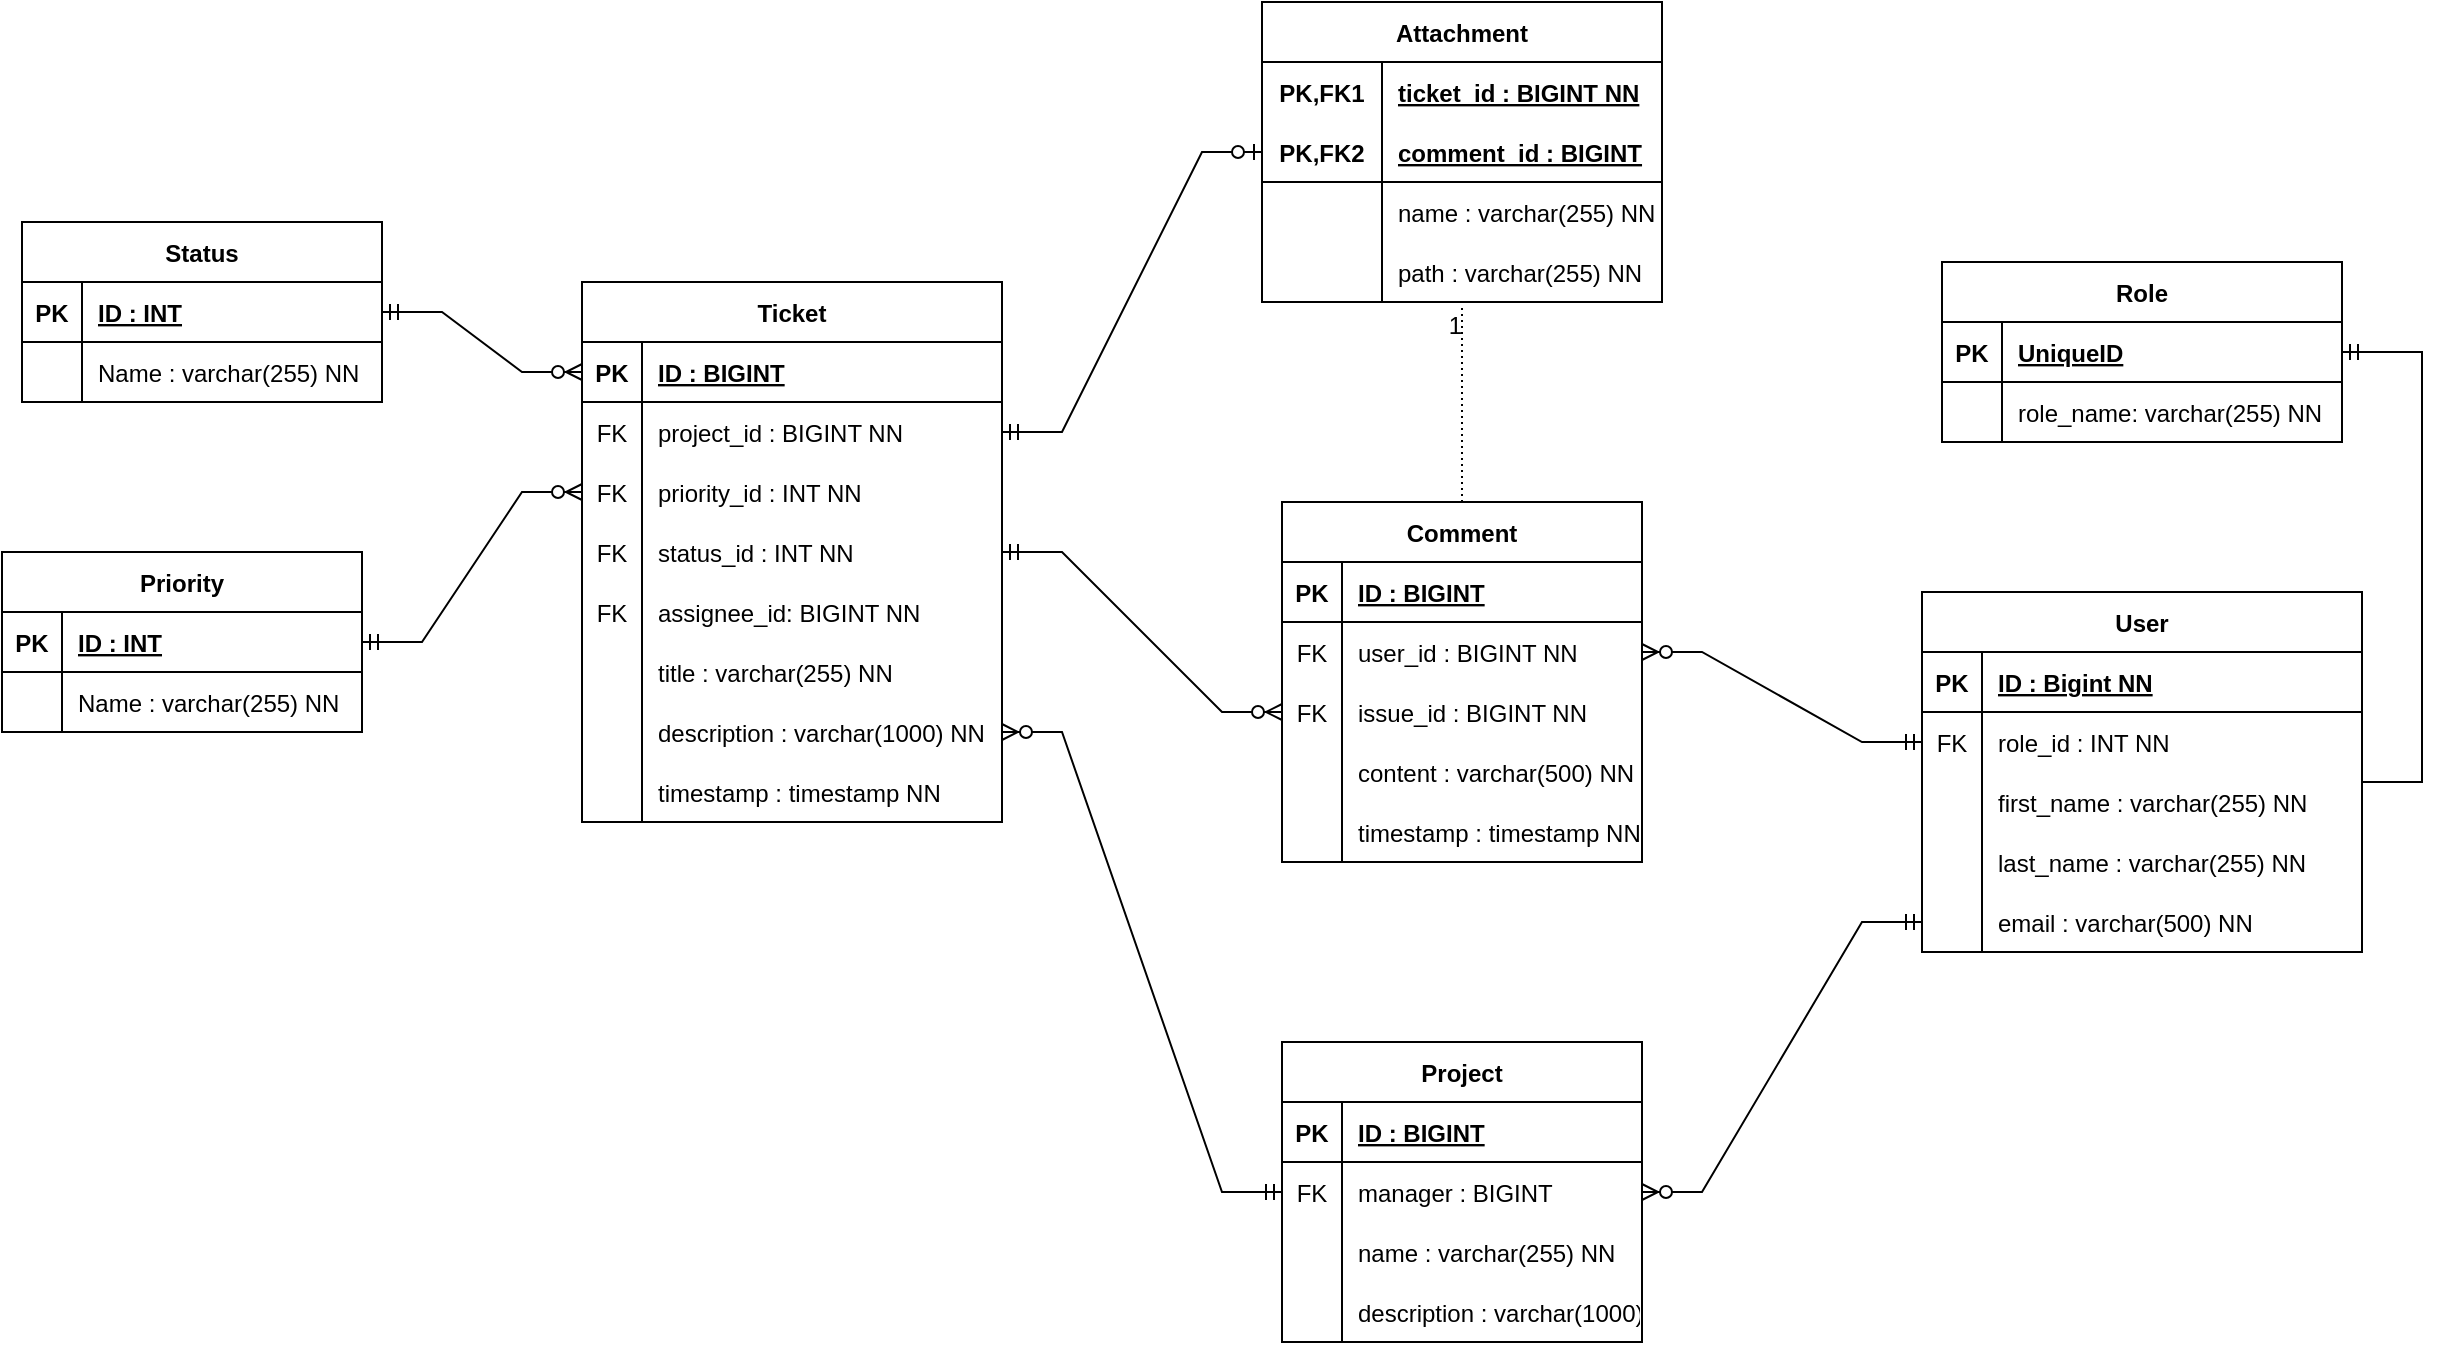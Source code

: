 <mxfile version="20.7.4" type="device"><diagram name="Page-1" id="e56a1550-8fbb-45ad-956c-1786394a9013"><mxGraphModel dx="864" dy="508" grid="1" gridSize="10" guides="1" tooltips="1" connect="1" arrows="1" fold="1" page="1" pageScale="1" pageWidth="1100" pageHeight="850" background="none" math="0" shadow="0"><root><mxCell id="0"/><mxCell id="1" parent="0"/><mxCell id="w1jZeDU4wY-4S9zHx0by-1" value="Ticket" style="shape=table;startSize=30;container=1;collapsible=1;childLayout=tableLayout;fixedRows=1;rowLines=0;fontStyle=1;align=center;resizeLast=1;" vertex="1" parent="1"><mxGeometry x="450" y="290" width="210" height="270" as="geometry"><mxRectangle x="450" y="290" width="70" height="30" as="alternateBounds"/></mxGeometry></mxCell><mxCell id="w1jZeDU4wY-4S9zHx0by-2" value="" style="shape=tableRow;horizontal=0;startSize=0;swimlaneHead=0;swimlaneBody=0;fillColor=none;collapsible=0;dropTarget=0;points=[[0,0.5],[1,0.5]];portConstraint=eastwest;top=0;left=0;right=0;bottom=1;" vertex="1" parent="w1jZeDU4wY-4S9zHx0by-1"><mxGeometry y="30" width="210" height="30" as="geometry"/></mxCell><mxCell id="w1jZeDU4wY-4S9zHx0by-3" value="PK" style="shape=partialRectangle;connectable=0;fillColor=none;top=0;left=0;bottom=0;right=0;fontStyle=1;overflow=hidden;" vertex="1" parent="w1jZeDU4wY-4S9zHx0by-2"><mxGeometry width="30" height="30" as="geometry"><mxRectangle width="30" height="30" as="alternateBounds"/></mxGeometry></mxCell><mxCell id="w1jZeDU4wY-4S9zHx0by-4" value="ID : BIGINT" style="shape=partialRectangle;connectable=0;fillColor=none;top=0;left=0;bottom=0;right=0;align=left;spacingLeft=6;fontStyle=5;overflow=hidden;" vertex="1" parent="w1jZeDU4wY-4S9zHx0by-2"><mxGeometry x="30" width="180" height="30" as="geometry"><mxRectangle width="180" height="30" as="alternateBounds"/></mxGeometry></mxCell><mxCell id="w1jZeDU4wY-4S9zHx0by-5" value="" style="shape=tableRow;horizontal=0;startSize=0;swimlaneHead=0;swimlaneBody=0;fillColor=none;collapsible=0;dropTarget=0;points=[[0,0.5],[1,0.5]];portConstraint=eastwest;top=0;left=0;right=0;bottom=0;" vertex="1" parent="w1jZeDU4wY-4S9zHx0by-1"><mxGeometry y="60" width="210" height="30" as="geometry"/></mxCell><mxCell id="w1jZeDU4wY-4S9zHx0by-6" value="FK" style="shape=partialRectangle;connectable=0;fillColor=none;top=0;left=0;bottom=0;right=0;editable=1;overflow=hidden;" vertex="1" parent="w1jZeDU4wY-4S9zHx0by-5"><mxGeometry width="30" height="30" as="geometry"><mxRectangle width="30" height="30" as="alternateBounds"/></mxGeometry></mxCell><mxCell id="w1jZeDU4wY-4S9zHx0by-7" value="project_id : BIGINT NN" style="shape=partialRectangle;connectable=0;fillColor=none;top=0;left=0;bottom=0;right=0;align=left;spacingLeft=6;overflow=hidden;" vertex="1" parent="w1jZeDU4wY-4S9zHx0by-5"><mxGeometry x="30" width="180" height="30" as="geometry"><mxRectangle width="180" height="30" as="alternateBounds"/></mxGeometry></mxCell><mxCell id="w1jZeDU4wY-4S9zHx0by-8" value="" style="shape=tableRow;horizontal=0;startSize=0;swimlaneHead=0;swimlaneBody=0;fillColor=none;collapsible=0;dropTarget=0;points=[[0,0.5],[1,0.5]];portConstraint=eastwest;top=0;left=0;right=0;bottom=0;" vertex="1" parent="w1jZeDU4wY-4S9zHx0by-1"><mxGeometry y="90" width="210" height="30" as="geometry"/></mxCell><mxCell id="w1jZeDU4wY-4S9zHx0by-9" value="FK" style="shape=partialRectangle;connectable=0;fillColor=none;top=0;left=0;bottom=0;right=0;editable=1;overflow=hidden;" vertex="1" parent="w1jZeDU4wY-4S9zHx0by-8"><mxGeometry width="30" height="30" as="geometry"><mxRectangle width="30" height="30" as="alternateBounds"/></mxGeometry></mxCell><mxCell id="w1jZeDU4wY-4S9zHx0by-10" value="priority_id : INT NN" style="shape=partialRectangle;connectable=0;fillColor=none;top=0;left=0;bottom=0;right=0;align=left;spacingLeft=6;overflow=hidden;" vertex="1" parent="w1jZeDU4wY-4S9zHx0by-8"><mxGeometry x="30" width="180" height="30" as="geometry"><mxRectangle width="180" height="30" as="alternateBounds"/></mxGeometry></mxCell><mxCell id="w1jZeDU4wY-4S9zHx0by-11" value="" style="shape=tableRow;horizontal=0;startSize=0;swimlaneHead=0;swimlaneBody=0;fillColor=none;collapsible=0;dropTarget=0;points=[[0,0.5],[1,0.5]];portConstraint=eastwest;top=0;left=0;right=0;bottom=0;" vertex="1" parent="w1jZeDU4wY-4S9zHx0by-1"><mxGeometry y="120" width="210" height="30" as="geometry"/></mxCell><mxCell id="w1jZeDU4wY-4S9zHx0by-12" value="FK" style="shape=partialRectangle;connectable=0;fillColor=none;top=0;left=0;bottom=0;right=0;editable=1;overflow=hidden;" vertex="1" parent="w1jZeDU4wY-4S9zHx0by-11"><mxGeometry width="30" height="30" as="geometry"><mxRectangle width="30" height="30" as="alternateBounds"/></mxGeometry></mxCell><mxCell id="w1jZeDU4wY-4S9zHx0by-13" value="status_id : INT NN" style="shape=partialRectangle;connectable=0;fillColor=none;top=0;left=0;bottom=0;right=0;align=left;spacingLeft=6;overflow=hidden;" vertex="1" parent="w1jZeDU4wY-4S9zHx0by-11"><mxGeometry x="30" width="180" height="30" as="geometry"><mxRectangle width="180" height="30" as="alternateBounds"/></mxGeometry></mxCell><mxCell id="w1jZeDU4wY-4S9zHx0by-162" style="shape=tableRow;horizontal=0;startSize=0;swimlaneHead=0;swimlaneBody=0;fillColor=none;collapsible=0;dropTarget=0;points=[[0,0.5],[1,0.5]];portConstraint=eastwest;top=0;left=0;right=0;bottom=0;" vertex="1" parent="w1jZeDU4wY-4S9zHx0by-1"><mxGeometry y="150" width="210" height="30" as="geometry"/></mxCell><mxCell id="w1jZeDU4wY-4S9zHx0by-163" value="FK" style="shape=partialRectangle;connectable=0;fillColor=none;top=0;left=0;bottom=0;right=0;editable=1;overflow=hidden;" vertex="1" parent="w1jZeDU4wY-4S9zHx0by-162"><mxGeometry width="30" height="30" as="geometry"><mxRectangle width="30" height="30" as="alternateBounds"/></mxGeometry></mxCell><mxCell id="w1jZeDU4wY-4S9zHx0by-164" value="assignee_id: BIGINT NN" style="shape=partialRectangle;connectable=0;fillColor=none;top=0;left=0;bottom=0;right=0;align=left;spacingLeft=6;overflow=hidden;" vertex="1" parent="w1jZeDU4wY-4S9zHx0by-162"><mxGeometry x="30" width="180" height="30" as="geometry"><mxRectangle width="180" height="30" as="alternateBounds"/></mxGeometry></mxCell><mxCell id="w1jZeDU4wY-4S9zHx0by-17" style="shape=tableRow;horizontal=0;startSize=0;swimlaneHead=0;swimlaneBody=0;fillColor=none;collapsible=0;dropTarget=0;points=[[0,0.5],[1,0.5]];portConstraint=eastwest;top=0;left=0;right=0;bottom=0;" vertex="1" parent="w1jZeDU4wY-4S9zHx0by-1"><mxGeometry y="180" width="210" height="30" as="geometry"/></mxCell><mxCell id="w1jZeDU4wY-4S9zHx0by-18" style="shape=partialRectangle;connectable=0;fillColor=none;top=0;left=0;bottom=0;right=0;editable=1;overflow=hidden;" vertex="1" parent="w1jZeDU4wY-4S9zHx0by-17"><mxGeometry width="30" height="30" as="geometry"><mxRectangle width="30" height="30" as="alternateBounds"/></mxGeometry></mxCell><mxCell id="w1jZeDU4wY-4S9zHx0by-19" value="title : varchar(255) NN" style="shape=partialRectangle;connectable=0;fillColor=none;top=0;left=0;bottom=0;right=0;align=left;spacingLeft=6;overflow=hidden;" vertex="1" parent="w1jZeDU4wY-4S9zHx0by-17"><mxGeometry x="30" width="180" height="30" as="geometry"><mxRectangle width="180" height="30" as="alternateBounds"/></mxGeometry></mxCell><mxCell id="w1jZeDU4wY-4S9zHx0by-156" style="shape=tableRow;horizontal=0;startSize=0;swimlaneHead=0;swimlaneBody=0;fillColor=none;collapsible=0;dropTarget=0;points=[[0,0.5],[1,0.5]];portConstraint=eastwest;top=0;left=0;right=0;bottom=0;" vertex="1" parent="w1jZeDU4wY-4S9zHx0by-1"><mxGeometry y="210" width="210" height="30" as="geometry"/></mxCell><mxCell id="w1jZeDU4wY-4S9zHx0by-157" style="shape=partialRectangle;connectable=0;fillColor=none;top=0;left=0;bottom=0;right=0;editable=1;overflow=hidden;" vertex="1" parent="w1jZeDU4wY-4S9zHx0by-156"><mxGeometry width="30" height="30" as="geometry"><mxRectangle width="30" height="30" as="alternateBounds"/></mxGeometry></mxCell><mxCell id="w1jZeDU4wY-4S9zHx0by-158" value="description : varchar(1000) NN" style="shape=partialRectangle;connectable=0;fillColor=none;top=0;left=0;bottom=0;right=0;align=left;spacingLeft=6;overflow=hidden;" vertex="1" parent="w1jZeDU4wY-4S9zHx0by-156"><mxGeometry x="30" width="180" height="30" as="geometry"><mxRectangle width="180" height="30" as="alternateBounds"/></mxGeometry></mxCell><mxCell id="w1jZeDU4wY-4S9zHx0by-179" style="shape=tableRow;horizontal=0;startSize=0;swimlaneHead=0;swimlaneBody=0;fillColor=none;collapsible=0;dropTarget=0;points=[[0,0.5],[1,0.5]];portConstraint=eastwest;top=0;left=0;right=0;bottom=0;" vertex="1" parent="w1jZeDU4wY-4S9zHx0by-1"><mxGeometry y="240" width="210" height="30" as="geometry"/></mxCell><mxCell id="w1jZeDU4wY-4S9zHx0by-180" style="shape=partialRectangle;connectable=0;fillColor=none;top=0;left=0;bottom=0;right=0;editable=1;overflow=hidden;" vertex="1" parent="w1jZeDU4wY-4S9zHx0by-179"><mxGeometry width="30" height="30" as="geometry"><mxRectangle width="30" height="30" as="alternateBounds"/></mxGeometry></mxCell><mxCell id="w1jZeDU4wY-4S9zHx0by-181" value="timestamp : timestamp NN" style="shape=partialRectangle;connectable=0;fillColor=none;top=0;left=0;bottom=0;right=0;align=left;spacingLeft=6;overflow=hidden;" vertex="1" parent="w1jZeDU4wY-4S9zHx0by-179"><mxGeometry x="30" width="180" height="30" as="geometry"><mxRectangle width="180" height="30" as="alternateBounds"/></mxGeometry></mxCell><mxCell id="w1jZeDU4wY-4S9zHx0by-20" value="Status" style="shape=table;startSize=30;container=1;collapsible=1;childLayout=tableLayout;fixedRows=1;rowLines=0;fontStyle=1;align=center;resizeLast=1;" vertex="1" parent="1"><mxGeometry x="170" y="260" width="180" height="90" as="geometry"/></mxCell><mxCell id="w1jZeDU4wY-4S9zHx0by-21" value="" style="shape=tableRow;horizontal=0;startSize=0;swimlaneHead=0;swimlaneBody=0;fillColor=none;collapsible=0;dropTarget=0;points=[[0,0.5],[1,0.5]];portConstraint=eastwest;top=0;left=0;right=0;bottom=1;" vertex="1" parent="w1jZeDU4wY-4S9zHx0by-20"><mxGeometry y="30" width="180" height="30" as="geometry"/></mxCell><mxCell id="w1jZeDU4wY-4S9zHx0by-22" value="PK" style="shape=partialRectangle;connectable=0;fillColor=none;top=0;left=0;bottom=0;right=0;fontStyle=1;overflow=hidden;" vertex="1" parent="w1jZeDU4wY-4S9zHx0by-21"><mxGeometry width="30" height="30" as="geometry"><mxRectangle width="30" height="30" as="alternateBounds"/></mxGeometry></mxCell><mxCell id="w1jZeDU4wY-4S9zHx0by-23" value="ID : INT" style="shape=partialRectangle;connectable=0;fillColor=none;top=0;left=0;bottom=0;right=0;align=left;spacingLeft=6;fontStyle=5;overflow=hidden;" vertex="1" parent="w1jZeDU4wY-4S9zHx0by-21"><mxGeometry x="30" width="150" height="30" as="geometry"><mxRectangle width="150" height="30" as="alternateBounds"/></mxGeometry></mxCell><mxCell id="w1jZeDU4wY-4S9zHx0by-24" value="" style="shape=tableRow;horizontal=0;startSize=0;swimlaneHead=0;swimlaneBody=0;fillColor=none;collapsible=0;dropTarget=0;points=[[0,0.5],[1,0.5]];portConstraint=eastwest;top=0;left=0;right=0;bottom=0;" vertex="1" parent="w1jZeDU4wY-4S9zHx0by-20"><mxGeometry y="60" width="180" height="30" as="geometry"/></mxCell><mxCell id="w1jZeDU4wY-4S9zHx0by-25" value="" style="shape=partialRectangle;connectable=0;fillColor=none;top=0;left=0;bottom=0;right=0;editable=1;overflow=hidden;" vertex="1" parent="w1jZeDU4wY-4S9zHx0by-24"><mxGeometry width="30" height="30" as="geometry"><mxRectangle width="30" height="30" as="alternateBounds"/></mxGeometry></mxCell><mxCell id="w1jZeDU4wY-4S9zHx0by-26" value="Name : varchar(255) NN" style="shape=partialRectangle;connectable=0;fillColor=none;top=0;left=0;bottom=0;right=0;align=left;spacingLeft=6;overflow=hidden;" vertex="1" parent="w1jZeDU4wY-4S9zHx0by-24"><mxGeometry x="30" width="150" height="30" as="geometry"><mxRectangle width="150" height="30" as="alternateBounds"/></mxGeometry></mxCell><mxCell id="w1jZeDU4wY-4S9zHx0by-33" value="Project" style="shape=table;startSize=30;container=1;collapsible=1;childLayout=tableLayout;fixedRows=1;rowLines=0;fontStyle=1;align=center;resizeLast=1;" vertex="1" parent="1"><mxGeometry x="800" y="670" width="180" height="150" as="geometry"/></mxCell><mxCell id="w1jZeDU4wY-4S9zHx0by-34" value="" style="shape=tableRow;horizontal=0;startSize=0;swimlaneHead=0;swimlaneBody=0;fillColor=none;collapsible=0;dropTarget=0;points=[[0,0.5],[1,0.5]];portConstraint=eastwest;top=0;left=0;right=0;bottom=1;" vertex="1" parent="w1jZeDU4wY-4S9zHx0by-33"><mxGeometry y="30" width="180" height="30" as="geometry"/></mxCell><mxCell id="w1jZeDU4wY-4S9zHx0by-35" value="PK" style="shape=partialRectangle;connectable=0;fillColor=none;top=0;left=0;bottom=0;right=0;fontStyle=1;overflow=hidden;" vertex="1" parent="w1jZeDU4wY-4S9zHx0by-34"><mxGeometry width="30" height="30" as="geometry"><mxRectangle width="30" height="30" as="alternateBounds"/></mxGeometry></mxCell><mxCell id="w1jZeDU4wY-4S9zHx0by-36" value="ID : BIGINT" style="shape=partialRectangle;connectable=0;fillColor=none;top=0;left=0;bottom=0;right=0;align=left;spacingLeft=6;fontStyle=5;overflow=hidden;" vertex="1" parent="w1jZeDU4wY-4S9zHx0by-34"><mxGeometry x="30" width="150" height="30" as="geometry"><mxRectangle width="150" height="30" as="alternateBounds"/></mxGeometry></mxCell><mxCell id="w1jZeDU4wY-4S9zHx0by-153" style="shape=tableRow;horizontal=0;startSize=0;swimlaneHead=0;swimlaneBody=0;fillColor=none;collapsible=0;dropTarget=0;points=[[0,0.5],[1,0.5]];portConstraint=eastwest;top=0;left=0;right=0;bottom=0;" vertex="1" parent="w1jZeDU4wY-4S9zHx0by-33"><mxGeometry y="60" width="180" height="30" as="geometry"/></mxCell><mxCell id="w1jZeDU4wY-4S9zHx0by-154" value="FK" style="shape=partialRectangle;connectable=0;fillColor=none;top=0;left=0;bottom=0;right=0;editable=1;overflow=hidden;" vertex="1" parent="w1jZeDU4wY-4S9zHx0by-153"><mxGeometry width="30" height="30" as="geometry"><mxRectangle width="30" height="30" as="alternateBounds"/></mxGeometry></mxCell><mxCell id="w1jZeDU4wY-4S9zHx0by-155" value="manager : BIGINT" style="shape=partialRectangle;connectable=0;fillColor=none;top=0;left=0;bottom=0;right=0;align=left;spacingLeft=6;overflow=hidden;" vertex="1" parent="w1jZeDU4wY-4S9zHx0by-153"><mxGeometry x="30" width="150" height="30" as="geometry"><mxRectangle width="150" height="30" as="alternateBounds"/></mxGeometry></mxCell><mxCell id="w1jZeDU4wY-4S9zHx0by-37" value="" style="shape=tableRow;horizontal=0;startSize=0;swimlaneHead=0;swimlaneBody=0;fillColor=none;collapsible=0;dropTarget=0;points=[[0,0.5],[1,0.5]];portConstraint=eastwest;top=0;left=0;right=0;bottom=0;" vertex="1" parent="w1jZeDU4wY-4S9zHx0by-33"><mxGeometry y="90" width="180" height="30" as="geometry"/></mxCell><mxCell id="w1jZeDU4wY-4S9zHx0by-38" value="" style="shape=partialRectangle;connectable=0;fillColor=none;top=0;left=0;bottom=0;right=0;editable=1;overflow=hidden;" vertex="1" parent="w1jZeDU4wY-4S9zHx0by-37"><mxGeometry width="30" height="30" as="geometry"><mxRectangle width="30" height="30" as="alternateBounds"/></mxGeometry></mxCell><mxCell id="w1jZeDU4wY-4S9zHx0by-39" value="name : varchar(255) NN" style="shape=partialRectangle;connectable=0;fillColor=none;top=0;left=0;bottom=0;right=0;align=left;spacingLeft=6;overflow=hidden;" vertex="1" parent="w1jZeDU4wY-4S9zHx0by-37"><mxGeometry x="30" width="150" height="30" as="geometry"><mxRectangle width="150" height="30" as="alternateBounds"/></mxGeometry></mxCell><mxCell id="w1jZeDU4wY-4S9zHx0by-40" value="" style="shape=tableRow;horizontal=0;startSize=0;swimlaneHead=0;swimlaneBody=0;fillColor=none;collapsible=0;dropTarget=0;points=[[0,0.5],[1,0.5]];portConstraint=eastwest;top=0;left=0;right=0;bottom=0;" vertex="1" parent="w1jZeDU4wY-4S9zHx0by-33"><mxGeometry y="120" width="180" height="30" as="geometry"/></mxCell><mxCell id="w1jZeDU4wY-4S9zHx0by-41" value="" style="shape=partialRectangle;connectable=0;fillColor=none;top=0;left=0;bottom=0;right=0;editable=1;overflow=hidden;" vertex="1" parent="w1jZeDU4wY-4S9zHx0by-40"><mxGeometry width="30" height="30" as="geometry"><mxRectangle width="30" height="30" as="alternateBounds"/></mxGeometry></mxCell><mxCell id="w1jZeDU4wY-4S9zHx0by-42" value="description : varchar(1000)" style="shape=partialRectangle;connectable=0;fillColor=none;top=0;left=0;bottom=0;right=0;align=left;spacingLeft=6;overflow=hidden;" vertex="1" parent="w1jZeDU4wY-4S9zHx0by-40"><mxGeometry x="30" width="150" height="30" as="geometry"><mxRectangle width="150" height="30" as="alternateBounds"/></mxGeometry></mxCell><mxCell id="w1jZeDU4wY-4S9zHx0by-59" value="Priority" style="shape=table;startSize=30;container=1;collapsible=1;childLayout=tableLayout;fixedRows=1;rowLines=0;fontStyle=1;align=center;resizeLast=1;" vertex="1" parent="1"><mxGeometry x="160" y="425" width="180" height="90" as="geometry"/></mxCell><mxCell id="w1jZeDU4wY-4S9zHx0by-60" value="" style="shape=tableRow;horizontal=0;startSize=0;swimlaneHead=0;swimlaneBody=0;fillColor=none;collapsible=0;dropTarget=0;points=[[0,0.5],[1,0.5]];portConstraint=eastwest;top=0;left=0;right=0;bottom=1;" vertex="1" parent="w1jZeDU4wY-4S9zHx0by-59"><mxGeometry y="30" width="180" height="30" as="geometry"/></mxCell><mxCell id="w1jZeDU4wY-4S9zHx0by-61" value="PK" style="shape=partialRectangle;connectable=0;fillColor=none;top=0;left=0;bottom=0;right=0;fontStyle=1;overflow=hidden;" vertex="1" parent="w1jZeDU4wY-4S9zHx0by-60"><mxGeometry width="30" height="30" as="geometry"><mxRectangle width="30" height="30" as="alternateBounds"/></mxGeometry></mxCell><mxCell id="w1jZeDU4wY-4S9zHx0by-62" value="ID : INT" style="shape=partialRectangle;connectable=0;fillColor=none;top=0;left=0;bottom=0;right=0;align=left;spacingLeft=6;fontStyle=5;overflow=hidden;" vertex="1" parent="w1jZeDU4wY-4S9zHx0by-60"><mxGeometry x="30" width="150" height="30" as="geometry"><mxRectangle width="150" height="30" as="alternateBounds"/></mxGeometry></mxCell><mxCell id="w1jZeDU4wY-4S9zHx0by-63" value="" style="shape=tableRow;horizontal=0;startSize=0;swimlaneHead=0;swimlaneBody=0;fillColor=none;collapsible=0;dropTarget=0;points=[[0,0.5],[1,0.5]];portConstraint=eastwest;top=0;left=0;right=0;bottom=0;" vertex="1" parent="w1jZeDU4wY-4S9zHx0by-59"><mxGeometry y="60" width="180" height="30" as="geometry"/></mxCell><mxCell id="w1jZeDU4wY-4S9zHx0by-64" value="" style="shape=partialRectangle;connectable=0;fillColor=none;top=0;left=0;bottom=0;right=0;editable=1;overflow=hidden;" vertex="1" parent="w1jZeDU4wY-4S9zHx0by-63"><mxGeometry width="30" height="30" as="geometry"><mxRectangle width="30" height="30" as="alternateBounds"/></mxGeometry></mxCell><mxCell id="w1jZeDU4wY-4S9zHx0by-65" value="Name : varchar(255) NN" style="shape=partialRectangle;connectable=0;fillColor=none;top=0;left=0;bottom=0;right=0;align=left;spacingLeft=6;overflow=hidden;" vertex="1" parent="w1jZeDU4wY-4S9zHx0by-63"><mxGeometry x="30" width="150" height="30" as="geometry"><mxRectangle width="150" height="30" as="alternateBounds"/></mxGeometry></mxCell><mxCell id="w1jZeDU4wY-4S9zHx0by-98" value="Comment" style="shape=table;startSize=30;container=1;collapsible=1;childLayout=tableLayout;fixedRows=1;rowLines=0;fontStyle=1;align=center;resizeLast=1;" vertex="1" parent="1"><mxGeometry x="800" y="400" width="180" height="180" as="geometry"/></mxCell><mxCell id="w1jZeDU4wY-4S9zHx0by-99" value="" style="shape=tableRow;horizontal=0;startSize=0;swimlaneHead=0;swimlaneBody=0;fillColor=none;collapsible=0;dropTarget=0;points=[[0,0.5],[1,0.5]];portConstraint=eastwest;top=0;left=0;right=0;bottom=1;" vertex="1" parent="w1jZeDU4wY-4S9zHx0by-98"><mxGeometry y="30" width="180" height="30" as="geometry"/></mxCell><mxCell id="w1jZeDU4wY-4S9zHx0by-100" value="PK" style="shape=partialRectangle;connectable=0;fillColor=none;top=0;left=0;bottom=0;right=0;fontStyle=1;overflow=hidden;" vertex="1" parent="w1jZeDU4wY-4S9zHx0by-99"><mxGeometry width="30" height="30" as="geometry"><mxRectangle width="30" height="30" as="alternateBounds"/></mxGeometry></mxCell><mxCell id="w1jZeDU4wY-4S9zHx0by-101" value="ID : BIGINT" style="shape=partialRectangle;connectable=0;fillColor=none;top=0;left=0;bottom=0;right=0;align=left;spacingLeft=6;fontStyle=5;overflow=hidden;" vertex="1" parent="w1jZeDU4wY-4S9zHx0by-99"><mxGeometry x="30" width="150" height="30" as="geometry"><mxRectangle width="150" height="30" as="alternateBounds"/></mxGeometry></mxCell><mxCell id="w1jZeDU4wY-4S9zHx0by-102" value="" style="shape=tableRow;horizontal=0;startSize=0;swimlaneHead=0;swimlaneBody=0;fillColor=none;collapsible=0;dropTarget=0;points=[[0,0.5],[1,0.5]];portConstraint=eastwest;top=0;left=0;right=0;bottom=0;" vertex="1" parent="w1jZeDU4wY-4S9zHx0by-98"><mxGeometry y="60" width="180" height="30" as="geometry"/></mxCell><mxCell id="w1jZeDU4wY-4S9zHx0by-103" value="FK" style="shape=partialRectangle;connectable=0;fillColor=none;top=0;left=0;bottom=0;right=0;editable=1;overflow=hidden;" vertex="1" parent="w1jZeDU4wY-4S9zHx0by-102"><mxGeometry width="30" height="30" as="geometry"><mxRectangle width="30" height="30" as="alternateBounds"/></mxGeometry></mxCell><mxCell id="w1jZeDU4wY-4S9zHx0by-104" value="user_id : BIGINT NN" style="shape=partialRectangle;connectable=0;fillColor=none;top=0;left=0;bottom=0;right=0;align=left;spacingLeft=6;overflow=hidden;" vertex="1" parent="w1jZeDU4wY-4S9zHx0by-102"><mxGeometry x="30" width="150" height="30" as="geometry"><mxRectangle width="150" height="30" as="alternateBounds"/></mxGeometry></mxCell><mxCell id="w1jZeDU4wY-4S9zHx0by-105" value="" style="shape=tableRow;horizontal=0;startSize=0;swimlaneHead=0;swimlaneBody=0;fillColor=none;collapsible=0;dropTarget=0;points=[[0,0.5],[1,0.5]];portConstraint=eastwest;top=0;left=0;right=0;bottom=0;" vertex="1" parent="w1jZeDU4wY-4S9zHx0by-98"><mxGeometry y="90" width="180" height="30" as="geometry"/></mxCell><mxCell id="w1jZeDU4wY-4S9zHx0by-106" value="FK" style="shape=partialRectangle;connectable=0;fillColor=none;top=0;left=0;bottom=0;right=0;editable=1;overflow=hidden;" vertex="1" parent="w1jZeDU4wY-4S9zHx0by-105"><mxGeometry width="30" height="30" as="geometry"><mxRectangle width="30" height="30" as="alternateBounds"/></mxGeometry></mxCell><mxCell id="w1jZeDU4wY-4S9zHx0by-107" value="issue_id : BIGINT NN" style="shape=partialRectangle;connectable=0;fillColor=none;top=0;left=0;bottom=0;right=0;align=left;spacingLeft=6;overflow=hidden;" vertex="1" parent="w1jZeDU4wY-4S9zHx0by-105"><mxGeometry x="30" width="150" height="30" as="geometry"><mxRectangle width="150" height="30" as="alternateBounds"/></mxGeometry></mxCell><mxCell id="w1jZeDU4wY-4S9zHx0by-108" value="" style="shape=tableRow;horizontal=0;startSize=0;swimlaneHead=0;swimlaneBody=0;fillColor=none;collapsible=0;dropTarget=0;points=[[0,0.5],[1,0.5]];portConstraint=eastwest;top=0;left=0;right=0;bottom=0;" vertex="1" parent="w1jZeDU4wY-4S9zHx0by-98"><mxGeometry y="120" width="180" height="30" as="geometry"/></mxCell><mxCell id="w1jZeDU4wY-4S9zHx0by-109" value="" style="shape=partialRectangle;connectable=0;fillColor=none;top=0;left=0;bottom=0;right=0;editable=1;overflow=hidden;" vertex="1" parent="w1jZeDU4wY-4S9zHx0by-108"><mxGeometry width="30" height="30" as="geometry"><mxRectangle width="30" height="30" as="alternateBounds"/></mxGeometry></mxCell><mxCell id="w1jZeDU4wY-4S9zHx0by-110" value="content : varchar(500) NN" style="shape=partialRectangle;connectable=0;fillColor=none;top=0;left=0;bottom=0;right=0;align=left;spacingLeft=6;overflow=hidden;" vertex="1" parent="w1jZeDU4wY-4S9zHx0by-108"><mxGeometry x="30" width="150" height="30" as="geometry"><mxRectangle width="150" height="30" as="alternateBounds"/></mxGeometry></mxCell><mxCell id="w1jZeDU4wY-4S9zHx0by-182" style="shape=tableRow;horizontal=0;startSize=0;swimlaneHead=0;swimlaneBody=0;fillColor=none;collapsible=0;dropTarget=0;points=[[0,0.5],[1,0.5]];portConstraint=eastwest;top=0;left=0;right=0;bottom=0;" vertex="1" parent="w1jZeDU4wY-4S9zHx0by-98"><mxGeometry y="150" width="180" height="30" as="geometry"/></mxCell><mxCell id="w1jZeDU4wY-4S9zHx0by-183" style="shape=partialRectangle;connectable=0;fillColor=none;top=0;left=0;bottom=0;right=0;editable=1;overflow=hidden;" vertex="1" parent="w1jZeDU4wY-4S9zHx0by-182"><mxGeometry width="30" height="30" as="geometry"><mxRectangle width="30" height="30" as="alternateBounds"/></mxGeometry></mxCell><mxCell id="w1jZeDU4wY-4S9zHx0by-184" value="timestamp : timestamp NN" style="shape=partialRectangle;connectable=0;fillColor=none;top=0;left=0;bottom=0;right=0;align=left;spacingLeft=6;overflow=hidden;" vertex="1" parent="w1jZeDU4wY-4S9zHx0by-182"><mxGeometry x="30" width="150" height="30" as="geometry"><mxRectangle width="150" height="30" as="alternateBounds"/></mxGeometry></mxCell><mxCell id="w1jZeDU4wY-4S9zHx0by-125" value="Attachment" style="shape=table;startSize=30;container=1;collapsible=1;childLayout=tableLayout;fixedRows=1;rowLines=0;fontStyle=1;align=center;resizeLast=1;" vertex="1" parent="1"><mxGeometry x="790" y="150" width="200" height="150" as="geometry"/></mxCell><mxCell id="w1jZeDU4wY-4S9zHx0by-126" value="" style="shape=tableRow;horizontal=0;startSize=0;swimlaneHead=0;swimlaneBody=0;fillColor=none;collapsible=0;dropTarget=0;points=[[0,0.5],[1,0.5]];portConstraint=eastwest;top=0;left=0;right=0;bottom=0;" vertex="1" parent="w1jZeDU4wY-4S9zHx0by-125"><mxGeometry y="30" width="200" height="30" as="geometry"/></mxCell><mxCell id="w1jZeDU4wY-4S9zHx0by-127" value="PK,FK1" style="shape=partialRectangle;connectable=0;fillColor=none;top=0;left=0;bottom=0;right=0;fontStyle=1;overflow=hidden;" vertex="1" parent="w1jZeDU4wY-4S9zHx0by-126"><mxGeometry width="60" height="30" as="geometry"><mxRectangle width="60" height="30" as="alternateBounds"/></mxGeometry></mxCell><mxCell id="w1jZeDU4wY-4S9zHx0by-128" value="ticket_id : BIGINT NN" style="shape=partialRectangle;connectable=0;fillColor=none;top=0;left=0;bottom=0;right=0;align=left;spacingLeft=6;fontStyle=5;overflow=hidden;" vertex="1" parent="w1jZeDU4wY-4S9zHx0by-126"><mxGeometry x="60" width="140" height="30" as="geometry"><mxRectangle width="140" height="30" as="alternateBounds"/></mxGeometry></mxCell><mxCell id="w1jZeDU4wY-4S9zHx0by-129" value="" style="shape=tableRow;horizontal=0;startSize=0;swimlaneHead=0;swimlaneBody=0;fillColor=none;collapsible=0;dropTarget=0;points=[[0,0.5],[1,0.5]];portConstraint=eastwest;top=0;left=0;right=0;bottom=1;" vertex="1" parent="w1jZeDU4wY-4S9zHx0by-125"><mxGeometry y="60" width="200" height="30" as="geometry"/></mxCell><mxCell id="w1jZeDU4wY-4S9zHx0by-130" value="PK,FK2" style="shape=partialRectangle;connectable=0;fillColor=none;top=0;left=0;bottom=0;right=0;fontStyle=1;overflow=hidden;" vertex="1" parent="w1jZeDU4wY-4S9zHx0by-129"><mxGeometry width="60" height="30" as="geometry"><mxRectangle width="60" height="30" as="alternateBounds"/></mxGeometry></mxCell><mxCell id="w1jZeDU4wY-4S9zHx0by-131" value="comment_id : BIGINT" style="shape=partialRectangle;connectable=0;fillColor=none;top=0;left=0;bottom=0;right=0;align=left;spacingLeft=6;fontStyle=5;overflow=hidden;" vertex="1" parent="w1jZeDU4wY-4S9zHx0by-129"><mxGeometry x="60" width="140" height="30" as="geometry"><mxRectangle width="140" height="30" as="alternateBounds"/></mxGeometry></mxCell><mxCell id="w1jZeDU4wY-4S9zHx0by-132" value="" style="shape=tableRow;horizontal=0;startSize=0;swimlaneHead=0;swimlaneBody=0;fillColor=none;collapsible=0;dropTarget=0;points=[[0,0.5],[1,0.5]];portConstraint=eastwest;top=0;left=0;right=0;bottom=0;" vertex="1" parent="w1jZeDU4wY-4S9zHx0by-125"><mxGeometry y="90" width="200" height="30" as="geometry"/></mxCell><mxCell id="w1jZeDU4wY-4S9zHx0by-133" value="" style="shape=partialRectangle;connectable=0;fillColor=none;top=0;left=0;bottom=0;right=0;editable=1;overflow=hidden;" vertex="1" parent="w1jZeDU4wY-4S9zHx0by-132"><mxGeometry width="60" height="30" as="geometry"><mxRectangle width="60" height="30" as="alternateBounds"/></mxGeometry></mxCell><mxCell id="w1jZeDU4wY-4S9zHx0by-134" value="name : varchar(255) NN" style="shape=partialRectangle;connectable=0;fillColor=none;top=0;left=0;bottom=0;right=0;align=left;spacingLeft=6;overflow=hidden;" vertex="1" parent="w1jZeDU4wY-4S9zHx0by-132"><mxGeometry x="60" width="140" height="30" as="geometry"><mxRectangle width="140" height="30" as="alternateBounds"/></mxGeometry></mxCell><mxCell id="w1jZeDU4wY-4S9zHx0by-135" value="" style="shape=tableRow;horizontal=0;startSize=0;swimlaneHead=0;swimlaneBody=0;fillColor=none;collapsible=0;dropTarget=0;points=[[0,0.5],[1,0.5]];portConstraint=eastwest;top=0;left=0;right=0;bottom=0;" vertex="1" parent="w1jZeDU4wY-4S9zHx0by-125"><mxGeometry y="120" width="200" height="30" as="geometry"/></mxCell><mxCell id="w1jZeDU4wY-4S9zHx0by-136" value="" style="shape=partialRectangle;connectable=0;fillColor=none;top=0;left=0;bottom=0;right=0;editable=1;overflow=hidden;" vertex="1" parent="w1jZeDU4wY-4S9zHx0by-135"><mxGeometry width="60" height="30" as="geometry"><mxRectangle width="60" height="30" as="alternateBounds"/></mxGeometry></mxCell><mxCell id="w1jZeDU4wY-4S9zHx0by-137" value="path : varchar(255) NN" style="shape=partialRectangle;connectable=0;fillColor=none;top=0;left=0;bottom=0;right=0;align=left;spacingLeft=6;overflow=hidden;" vertex="1" parent="w1jZeDU4wY-4S9zHx0by-135"><mxGeometry x="60" width="140" height="30" as="geometry"><mxRectangle width="140" height="30" as="alternateBounds"/></mxGeometry></mxCell><mxCell id="w1jZeDU4wY-4S9zHx0by-166" value="" style="edgeStyle=entityRelationEdgeStyle;fontSize=12;html=1;endArrow=ERzeroToMany;startArrow=ERmandOne;rounded=0;entryX=0;entryY=0.5;entryDx=0;entryDy=0;exitX=1;exitY=0.5;exitDx=0;exitDy=0;" edge="1" parent="1" source="w1jZeDU4wY-4S9zHx0by-60" target="w1jZeDU4wY-4S9zHx0by-8"><mxGeometry width="100" height="100" relative="1" as="geometry"><mxPoint x="280" y="670" as="sourcePoint"/><mxPoint x="380" y="570" as="targetPoint"/></mxGeometry></mxCell><mxCell id="w1jZeDU4wY-4S9zHx0by-167" value="" style="edgeStyle=entityRelationEdgeStyle;fontSize=12;html=1;endArrow=ERzeroToMany;startArrow=ERmandOne;rounded=0;entryX=0;entryY=0.5;entryDx=0;entryDy=0;exitX=1;exitY=0.5;exitDx=0;exitDy=0;" edge="1" parent="1" source="w1jZeDU4wY-4S9zHx0by-21" target="w1jZeDU4wY-4S9zHx0by-2"><mxGeometry width="100" height="100" relative="1" as="geometry"><mxPoint x="350" y="435" as="sourcePoint"/><mxPoint x="460" y="405" as="targetPoint"/></mxGeometry></mxCell><mxCell id="w1jZeDU4wY-4S9zHx0by-174" value="" style="edgeStyle=entityRelationEdgeStyle;fontSize=12;html=1;endArrow=ERzeroToMany;startArrow=ERmandOne;rounded=0;" edge="1" parent="1" source="w1jZeDU4wY-4S9zHx0by-153" target="w1jZeDU4wY-4S9zHx0by-156"><mxGeometry width="100" height="100" relative="1" as="geometry"><mxPoint x="500" y="680" as="sourcePoint"/><mxPoint x="600" y="580" as="targetPoint"/></mxGeometry></mxCell><mxCell id="w1jZeDU4wY-4S9zHx0by-175" value="" style="edgeStyle=entityRelationEdgeStyle;fontSize=12;html=1;endArrow=ERzeroToOne;startArrow=ERmandOne;rounded=0;exitX=1;exitY=0.5;exitDx=0;exitDy=0;" edge="1" parent="1" source="w1jZeDU4wY-4S9zHx0by-5" target="w1jZeDU4wY-4S9zHx0by-129"><mxGeometry width="100" height="100" relative="1" as="geometry"><mxPoint x="720" y="440" as="sourcePoint"/><mxPoint x="820" y="340" as="targetPoint"/></mxGeometry></mxCell><mxCell id="w1jZeDU4wY-4S9zHx0by-185" value="" style="edgeStyle=entityRelationEdgeStyle;fontSize=12;html=1;endArrow=ERzeroToMany;startArrow=ERmandOne;rounded=0;exitX=1;exitY=0.5;exitDx=0;exitDy=0;entryX=0;entryY=0.5;entryDx=0;entryDy=0;" edge="1" parent="1" source="w1jZeDU4wY-4S9zHx0by-11" target="w1jZeDU4wY-4S9zHx0by-105"><mxGeometry width="100" height="100" relative="1" as="geometry"><mxPoint x="690" y="280" as="sourcePoint"/><mxPoint x="790" y="180" as="targetPoint"/></mxGeometry></mxCell><mxCell id="w1jZeDU4wY-4S9zHx0by-186" value="User" style="shape=table;startSize=30;container=1;collapsible=1;childLayout=tableLayout;fixedRows=1;rowLines=0;fontStyle=1;align=center;resizeLast=1;" vertex="1" parent="1"><mxGeometry x="1120" y="445" width="220" height="180" as="geometry"/></mxCell><mxCell id="w1jZeDU4wY-4S9zHx0by-187" value="" style="shape=tableRow;horizontal=0;startSize=0;swimlaneHead=0;swimlaneBody=0;fillColor=none;collapsible=0;dropTarget=0;points=[[0,0.5],[1,0.5]];portConstraint=eastwest;top=0;left=0;right=0;bottom=1;" vertex="1" parent="w1jZeDU4wY-4S9zHx0by-186"><mxGeometry y="30" width="220" height="30" as="geometry"/></mxCell><mxCell id="w1jZeDU4wY-4S9zHx0by-188" value="PK" style="shape=partialRectangle;connectable=0;fillColor=none;top=0;left=0;bottom=0;right=0;fontStyle=1;overflow=hidden;" vertex="1" parent="w1jZeDU4wY-4S9zHx0by-187"><mxGeometry width="30" height="30" as="geometry"><mxRectangle width="30" height="30" as="alternateBounds"/></mxGeometry></mxCell><mxCell id="w1jZeDU4wY-4S9zHx0by-189" value="ID : Bigint NN" style="shape=partialRectangle;connectable=0;fillColor=none;top=0;left=0;bottom=0;right=0;align=left;spacingLeft=6;fontStyle=5;overflow=hidden;" vertex="1" parent="w1jZeDU4wY-4S9zHx0by-187"><mxGeometry x="30" width="190" height="30" as="geometry"><mxRectangle width="190" height="30" as="alternateBounds"/></mxGeometry></mxCell><mxCell id="w1jZeDU4wY-4S9zHx0by-190" value="" style="shape=tableRow;horizontal=0;startSize=0;swimlaneHead=0;swimlaneBody=0;fillColor=none;collapsible=0;dropTarget=0;points=[[0,0.5],[1,0.5]];portConstraint=eastwest;top=0;left=0;right=0;bottom=0;" vertex="1" parent="w1jZeDU4wY-4S9zHx0by-186"><mxGeometry y="60" width="220" height="30" as="geometry"/></mxCell><mxCell id="w1jZeDU4wY-4S9zHx0by-191" value="FK" style="shape=partialRectangle;connectable=0;fillColor=none;top=0;left=0;bottom=0;right=0;editable=1;overflow=hidden;" vertex="1" parent="w1jZeDU4wY-4S9zHx0by-190"><mxGeometry width="30" height="30" as="geometry"><mxRectangle width="30" height="30" as="alternateBounds"/></mxGeometry></mxCell><mxCell id="w1jZeDU4wY-4S9zHx0by-192" value="role_id : INT NN" style="shape=partialRectangle;connectable=0;fillColor=none;top=0;left=0;bottom=0;right=0;align=left;spacingLeft=6;overflow=hidden;" vertex="1" parent="w1jZeDU4wY-4S9zHx0by-190"><mxGeometry x="30" width="190" height="30" as="geometry"><mxRectangle width="190" height="30" as="alternateBounds"/></mxGeometry></mxCell><mxCell id="w1jZeDU4wY-4S9zHx0by-193" value="" style="shape=tableRow;horizontal=0;startSize=0;swimlaneHead=0;swimlaneBody=0;fillColor=none;collapsible=0;dropTarget=0;points=[[0,0.5],[1,0.5]];portConstraint=eastwest;top=0;left=0;right=0;bottom=0;" vertex="1" parent="w1jZeDU4wY-4S9zHx0by-186"><mxGeometry y="90" width="220" height="30" as="geometry"/></mxCell><mxCell id="w1jZeDU4wY-4S9zHx0by-194" value="" style="shape=partialRectangle;connectable=0;fillColor=none;top=0;left=0;bottom=0;right=0;editable=1;overflow=hidden;" vertex="1" parent="w1jZeDU4wY-4S9zHx0by-193"><mxGeometry width="30" height="30" as="geometry"><mxRectangle width="30" height="30" as="alternateBounds"/></mxGeometry></mxCell><mxCell id="w1jZeDU4wY-4S9zHx0by-195" value="first_name : varchar(255) NN" style="shape=partialRectangle;connectable=0;fillColor=none;top=0;left=0;bottom=0;right=0;align=left;spacingLeft=6;overflow=hidden;" vertex="1" parent="w1jZeDU4wY-4S9zHx0by-193"><mxGeometry x="30" width="190" height="30" as="geometry"><mxRectangle width="190" height="30" as="alternateBounds"/></mxGeometry></mxCell><mxCell id="w1jZeDU4wY-4S9zHx0by-196" value="" style="shape=tableRow;horizontal=0;startSize=0;swimlaneHead=0;swimlaneBody=0;fillColor=none;collapsible=0;dropTarget=0;points=[[0,0.5],[1,0.5]];portConstraint=eastwest;top=0;left=0;right=0;bottom=0;" vertex="1" parent="w1jZeDU4wY-4S9zHx0by-186"><mxGeometry y="120" width="220" height="30" as="geometry"/></mxCell><mxCell id="w1jZeDU4wY-4S9zHx0by-197" value="" style="shape=partialRectangle;connectable=0;fillColor=none;top=0;left=0;bottom=0;right=0;editable=1;overflow=hidden;" vertex="1" parent="w1jZeDU4wY-4S9zHx0by-196"><mxGeometry width="30" height="30" as="geometry"><mxRectangle width="30" height="30" as="alternateBounds"/></mxGeometry></mxCell><mxCell id="w1jZeDU4wY-4S9zHx0by-198" value="last_name : varchar(255) NN" style="shape=partialRectangle;connectable=0;fillColor=none;top=0;left=0;bottom=0;right=0;align=left;spacingLeft=6;overflow=hidden;" vertex="1" parent="w1jZeDU4wY-4S9zHx0by-196"><mxGeometry x="30" width="190" height="30" as="geometry"><mxRectangle width="190" height="30" as="alternateBounds"/></mxGeometry></mxCell><mxCell id="w1jZeDU4wY-4S9zHx0by-199" style="shape=tableRow;horizontal=0;startSize=0;swimlaneHead=0;swimlaneBody=0;fillColor=none;collapsible=0;dropTarget=0;points=[[0,0.5],[1,0.5]];portConstraint=eastwest;top=0;left=0;right=0;bottom=0;" vertex="1" parent="w1jZeDU4wY-4S9zHx0by-186"><mxGeometry y="150" width="220" height="30" as="geometry"/></mxCell><mxCell id="w1jZeDU4wY-4S9zHx0by-200" style="shape=partialRectangle;connectable=0;fillColor=none;top=0;left=0;bottom=0;right=0;editable=1;overflow=hidden;" vertex="1" parent="w1jZeDU4wY-4S9zHx0by-199"><mxGeometry width="30" height="30" as="geometry"><mxRectangle width="30" height="30" as="alternateBounds"/></mxGeometry></mxCell><mxCell id="w1jZeDU4wY-4S9zHx0by-201" value="email : varchar(500) NN" style="shape=partialRectangle;connectable=0;fillColor=none;top=0;left=0;bottom=0;right=0;align=left;spacingLeft=6;overflow=hidden;" vertex="1" parent="w1jZeDU4wY-4S9zHx0by-199"><mxGeometry x="30" width="190" height="30" as="geometry"><mxRectangle width="190" height="30" as="alternateBounds"/></mxGeometry></mxCell><mxCell id="w1jZeDU4wY-4S9zHx0by-205" value="Role" style="shape=table;startSize=30;container=1;collapsible=1;childLayout=tableLayout;fixedRows=1;rowLines=0;fontStyle=1;align=center;resizeLast=1;" vertex="1" parent="1"><mxGeometry x="1130" y="280" width="200" height="90" as="geometry"/></mxCell><mxCell id="w1jZeDU4wY-4S9zHx0by-206" value="" style="shape=tableRow;horizontal=0;startSize=0;swimlaneHead=0;swimlaneBody=0;fillColor=none;collapsible=0;dropTarget=0;points=[[0,0.5],[1,0.5]];portConstraint=eastwest;top=0;left=0;right=0;bottom=1;" vertex="1" parent="w1jZeDU4wY-4S9zHx0by-205"><mxGeometry y="30" width="200" height="30" as="geometry"/></mxCell><mxCell id="w1jZeDU4wY-4S9zHx0by-207" value="PK" style="shape=partialRectangle;connectable=0;fillColor=none;top=0;left=0;bottom=0;right=0;fontStyle=1;overflow=hidden;" vertex="1" parent="w1jZeDU4wY-4S9zHx0by-206"><mxGeometry width="30" height="30" as="geometry"><mxRectangle width="30" height="30" as="alternateBounds"/></mxGeometry></mxCell><mxCell id="w1jZeDU4wY-4S9zHx0by-208" value="UniqueID" style="shape=partialRectangle;connectable=0;fillColor=none;top=0;left=0;bottom=0;right=0;align=left;spacingLeft=6;fontStyle=5;overflow=hidden;" vertex="1" parent="w1jZeDU4wY-4S9zHx0by-206"><mxGeometry x="30" width="170" height="30" as="geometry"><mxRectangle width="170" height="30" as="alternateBounds"/></mxGeometry></mxCell><mxCell id="w1jZeDU4wY-4S9zHx0by-209" value="" style="shape=tableRow;horizontal=0;startSize=0;swimlaneHead=0;swimlaneBody=0;fillColor=none;collapsible=0;dropTarget=0;points=[[0,0.5],[1,0.5]];portConstraint=eastwest;top=0;left=0;right=0;bottom=0;" vertex="1" parent="w1jZeDU4wY-4S9zHx0by-205"><mxGeometry y="60" width="200" height="30" as="geometry"/></mxCell><mxCell id="w1jZeDU4wY-4S9zHx0by-210" value="" style="shape=partialRectangle;connectable=0;fillColor=none;top=0;left=0;bottom=0;right=0;editable=1;overflow=hidden;" vertex="1" parent="w1jZeDU4wY-4S9zHx0by-209"><mxGeometry width="30" height="30" as="geometry"><mxRectangle width="30" height="30" as="alternateBounds"/></mxGeometry></mxCell><mxCell id="w1jZeDU4wY-4S9zHx0by-211" value="role_name: varchar(255) NN" style="shape=partialRectangle;connectable=0;fillColor=none;top=0;left=0;bottom=0;right=0;align=left;spacingLeft=6;overflow=hidden;" vertex="1" parent="w1jZeDU4wY-4S9zHx0by-209"><mxGeometry x="30" width="170" height="30" as="geometry"><mxRectangle width="170" height="30" as="alternateBounds"/></mxGeometry></mxCell><mxCell id="w1jZeDU4wY-4S9zHx0by-219" value="" style="edgeStyle=entityRelationEdgeStyle;fontSize=12;html=1;endArrow=ERzeroToMany;startArrow=ERmandOne;rounded=0;exitX=0;exitY=0.5;exitDx=0;exitDy=0;entryX=1;entryY=0.5;entryDx=0;entryDy=0;" edge="1" parent="1" source="w1jZeDU4wY-4S9zHx0by-190" target="w1jZeDU4wY-4S9zHx0by-102"><mxGeometry width="100" height="100" relative="1" as="geometry"><mxPoint x="670" y="405" as="sourcePoint"/><mxPoint x="810" y="315" as="targetPoint"/></mxGeometry></mxCell><mxCell id="w1jZeDU4wY-4S9zHx0by-222" value="" style="endArrow=none;html=1;rounded=0;dashed=1;dashPattern=1 2;exitX=0.5;exitY=0;exitDx=0;exitDy=0;entryX=0.5;entryY=1.033;entryDx=0;entryDy=0;entryPerimeter=0;" edge="1" parent="1" source="w1jZeDU4wY-4S9zHx0by-98" target="w1jZeDU4wY-4S9zHx0by-135"><mxGeometry relative="1" as="geometry"><mxPoint x="910" y="340" as="sourcePoint"/><mxPoint x="1070" y="340" as="targetPoint"/></mxGeometry></mxCell><mxCell id="w1jZeDU4wY-4S9zHx0by-223" value="1" style="resizable=0;html=1;align=right;verticalAlign=bottom;" connectable="0" vertex="1" parent="w1jZeDU4wY-4S9zHx0by-222"><mxGeometry x="1" relative="1" as="geometry"><mxPoint y="19" as="offset"/></mxGeometry></mxCell><mxCell id="w1jZeDU4wY-4S9zHx0by-225" value="" style="edgeStyle=entityRelationEdgeStyle;fontSize=12;html=1;endArrow=ERzeroToMany;startArrow=ERmandOne;rounded=0;entryX=1;entryY=0.5;entryDx=0;entryDy=0;" edge="1" parent="1" source="w1jZeDU4wY-4S9zHx0by-199" target="w1jZeDU4wY-4S9zHx0by-153"><mxGeometry width="100" height="100" relative="1" as="geometry"><mxPoint x="1130" y="530" as="sourcePoint"/><mxPoint x="990" y="485" as="targetPoint"/></mxGeometry></mxCell><mxCell id="w1jZeDU4wY-4S9zHx0by-227" value="" style="edgeStyle=entityRelationEdgeStyle;fontSize=12;html=1;endArrow=ERmandOne;rounded=0;entryX=1;entryY=0.5;entryDx=0;entryDy=0;" edge="1" parent="1" target="w1jZeDU4wY-4S9zHx0by-206"><mxGeometry x="1" y="-235" width="100" height="100" relative="1" as="geometry"><mxPoint x="1340" y="540" as="sourcePoint"/><mxPoint x="1440" y="440" as="targetPoint"/><mxPoint x="230" y="-185" as="offset"/></mxGeometry></mxCell></root></mxGraphModel></diagram></mxfile>